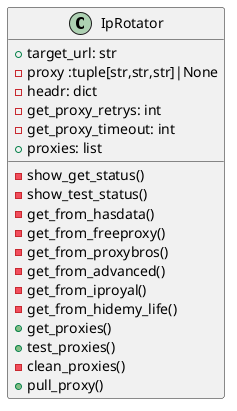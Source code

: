 @startuml
class IpRotator{
+ target_url: str
- proxy :tuple[str,str,str]|None
- headr: dict
- get_proxy_retrys: int
- get_proxy_timeout: int
+ proxies: list

- show_get_status()
- show_test_status()
- get_from_hasdata()
- get_from_freeproxy()
- get_from_proxybros()
- get_from_advanced()
- get_from_iproyal()
- get_from_hidemy_life()
+ get_proxies()
+ test_proxies()
- clean_proxies()
+ pull_proxy()
}
@enduml
